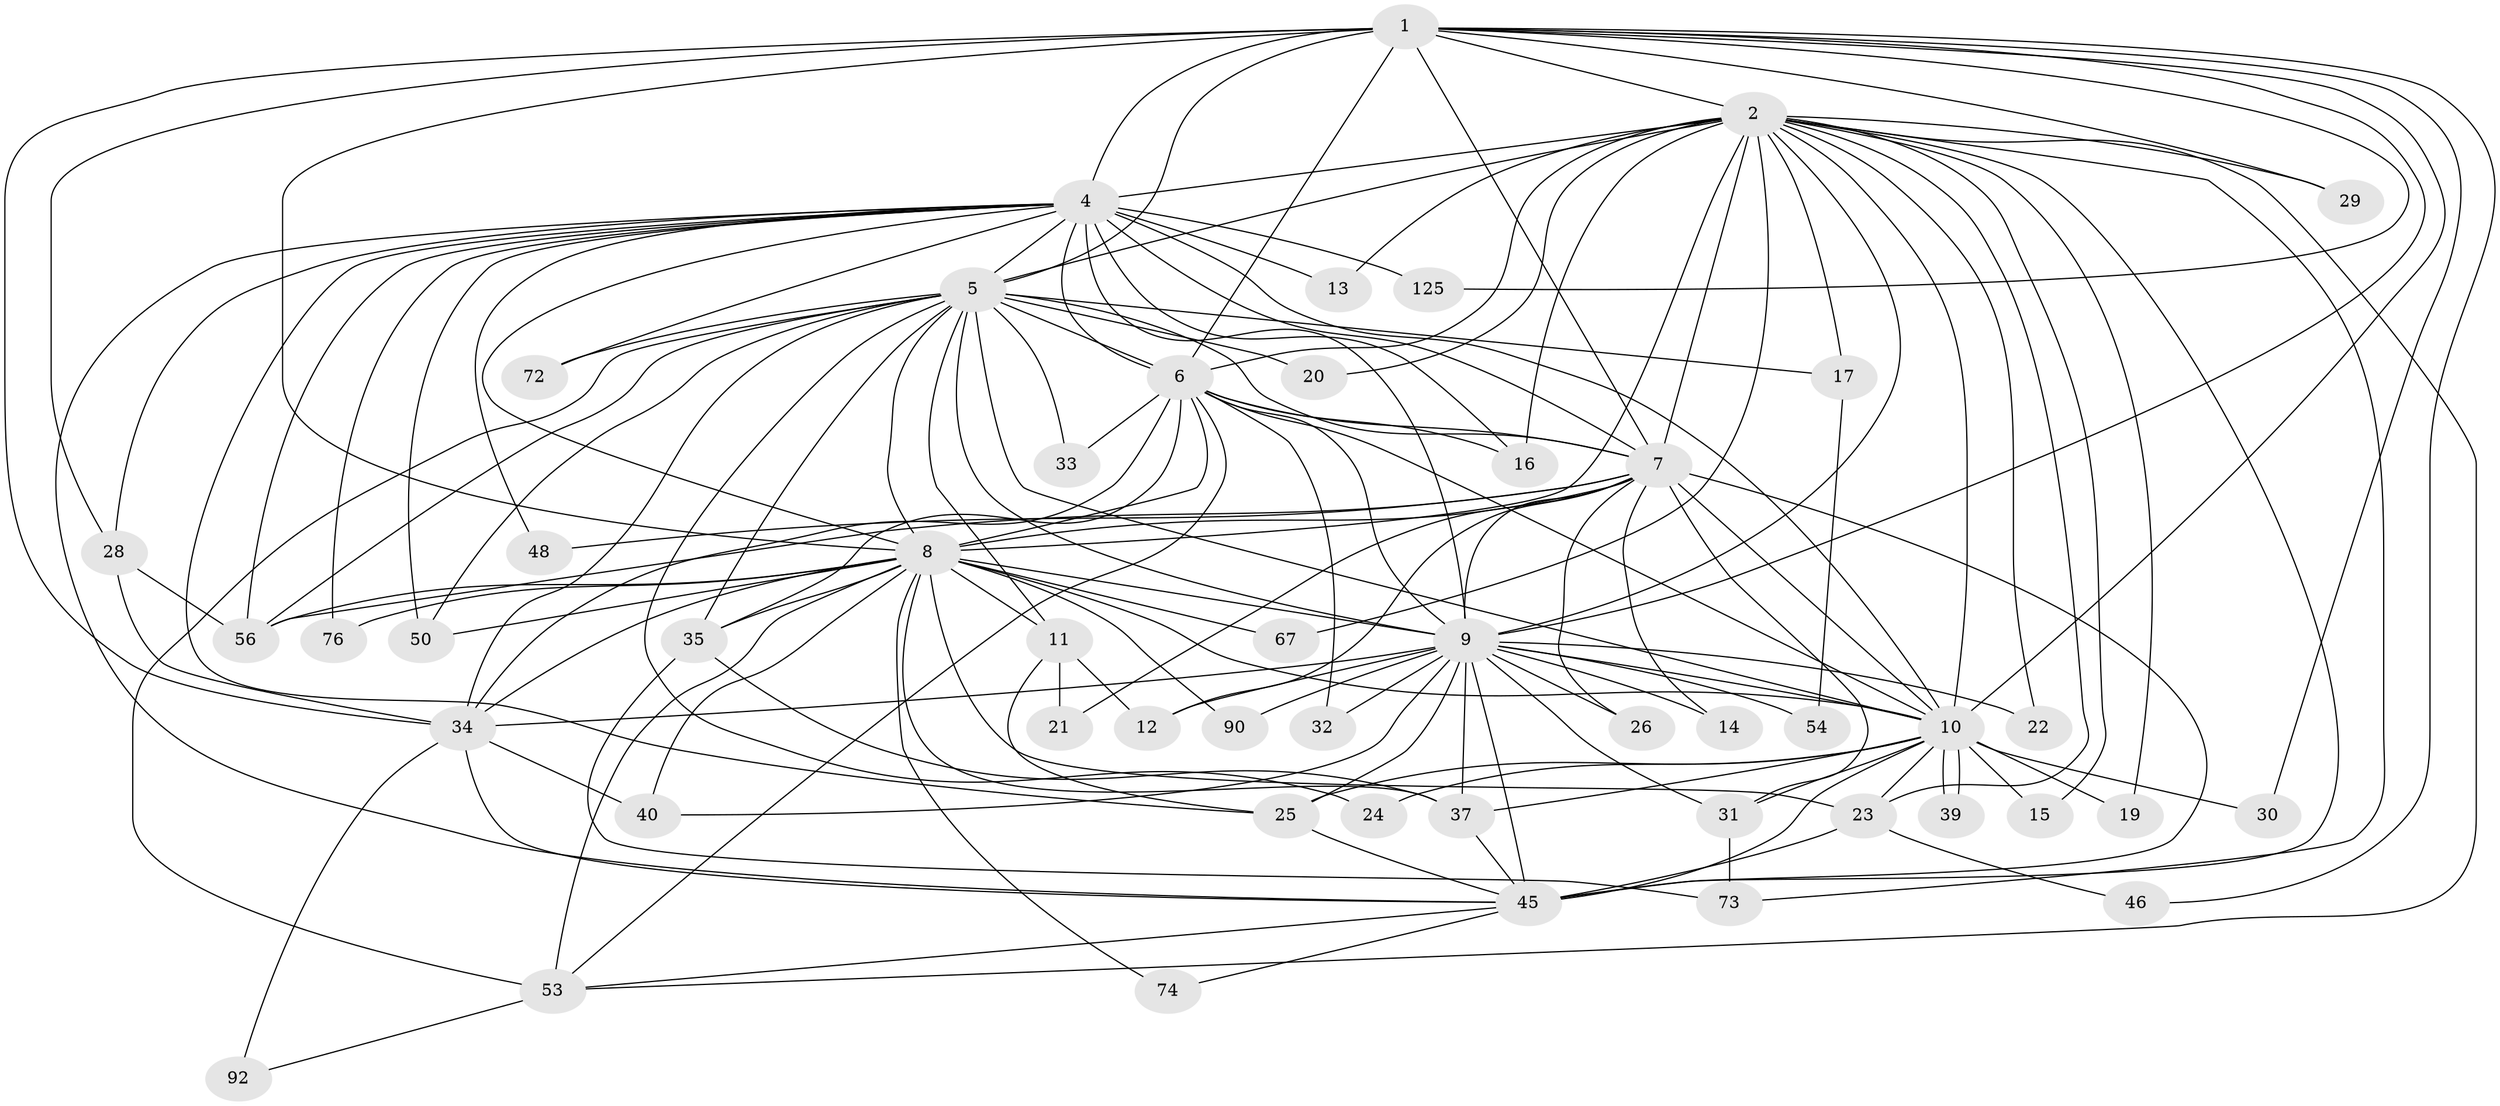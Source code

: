 // original degree distribution, {21: 0.008, 13: 0.008, 26: 0.008, 24: 0.008, 23: 0.008, 17: 0.008, 30: 0.008, 22: 0.008, 29: 0.008, 27: 0.008, 5: 0.072, 3: 0.176, 2: 0.56, 4: 0.088, 10: 0.008, 7: 0.008, 6: 0.008}
// Generated by graph-tools (version 1.1) at 2025/17/03/04/25 18:17:51]
// undirected, 50 vertices, 147 edges
graph export_dot {
graph [start="1"]
  node [color=gray90,style=filled];
  1 [super="+41"];
  2 [super="+3"];
  4 [super="+64+60+91"];
  5 [super="+71+75+44"];
  6 [super="+70"];
  7 [super="+69+99+123+62+42+65+120"];
  8 [super="+51+55+95+96+36+86+80"];
  9 [super="+43+84+100+77"];
  10 [super="+52"];
  11;
  12;
  13;
  14;
  15;
  16;
  17 [super="+18"];
  19;
  20;
  21;
  22;
  23;
  24;
  25 [super="+83+27+87"];
  26 [super="+118"];
  28 [super="+105"];
  29;
  30;
  31;
  32;
  33;
  34 [super="+49+98"];
  35 [super="+61"];
  37 [super="+109"];
  39;
  40 [super="+78"];
  45 [super="+47"];
  46;
  48;
  50 [super="+115"];
  53 [super="+57"];
  54;
  56 [super="+124+58"];
  67;
  72;
  73;
  74;
  76;
  90;
  92;
  125;
  1 -- 2 [weight=2];
  1 -- 4;
  1 -- 5;
  1 -- 6;
  1 -- 7 [weight=2];
  1 -- 8 [weight=5];
  1 -- 9 [weight=3];
  1 -- 10 [weight=2];
  1 -- 28;
  1 -- 29;
  1 -- 30;
  1 -- 34 [weight=2];
  1 -- 46;
  1 -- 125;
  2 -- 4 [weight=3];
  2 -- 5 [weight=2];
  2 -- 6 [weight=2];
  2 -- 7 [weight=2];
  2 -- 8 [weight=4];
  2 -- 9 [weight=2];
  2 -- 10 [weight=5];
  2 -- 22;
  2 -- 23;
  2 -- 45 [weight=2];
  2 -- 67;
  2 -- 73;
  2 -- 13;
  2 -- 15;
  2 -- 16;
  2 -- 17;
  2 -- 19;
  2 -- 20;
  2 -- 29;
  2 -- 53;
  4 -- 5 [weight=2];
  4 -- 6;
  4 -- 7 [weight=3];
  4 -- 8 [weight=2];
  4 -- 9 [weight=3];
  4 -- 10;
  4 -- 13;
  4 -- 28;
  4 -- 48;
  4 -- 50;
  4 -- 56;
  4 -- 72;
  4 -- 125;
  4 -- 16;
  4 -- 76;
  4 -- 45;
  4 -- 25;
  5 -- 6;
  5 -- 7 [weight=3];
  5 -- 8;
  5 -- 9 [weight=2];
  5 -- 10;
  5 -- 11;
  5 -- 20;
  5 -- 24;
  5 -- 33;
  5 -- 35;
  5 -- 72;
  5 -- 53;
  5 -- 50;
  5 -- 17;
  5 -- 34;
  5 -- 56;
  6 -- 7 [weight=2];
  6 -- 8;
  6 -- 9;
  6 -- 10;
  6 -- 16;
  6 -- 32;
  6 -- 33;
  6 -- 35 [weight=2];
  6 -- 53;
  6 -- 34;
  7 -- 8 [weight=3];
  7 -- 9;
  7 -- 10 [weight=2];
  7 -- 14;
  7 -- 21;
  7 -- 26 [weight=2];
  7 -- 48;
  7 -- 56;
  7 -- 45;
  7 -- 12;
  7 -- 31;
  8 -- 9 [weight=3];
  8 -- 10;
  8 -- 11;
  8 -- 40 [weight=3];
  8 -- 76;
  8 -- 67;
  8 -- 90;
  8 -- 56;
  8 -- 35 [weight=2];
  8 -- 34;
  8 -- 53;
  8 -- 50;
  8 -- 37;
  8 -- 23;
  8 -- 74;
  9 -- 10;
  9 -- 12;
  9 -- 14;
  9 -- 22;
  9 -- 25;
  9 -- 26;
  9 -- 31;
  9 -- 32;
  9 -- 34;
  9 -- 40;
  9 -- 54;
  9 -- 45 [weight=2];
  9 -- 90;
  9 -- 37 [weight=2];
  10 -- 15;
  10 -- 19;
  10 -- 23;
  10 -- 24;
  10 -- 25 [weight=3];
  10 -- 30;
  10 -- 31;
  10 -- 37;
  10 -- 39;
  10 -- 39;
  10 -- 45;
  11 -- 12;
  11 -- 21;
  11 -- 25;
  17 -- 54;
  23 -- 46;
  23 -- 45;
  25 -- 45;
  28 -- 56;
  28 -- 34;
  31 -- 73;
  34 -- 92;
  34 -- 45;
  34 -- 40;
  35 -- 37;
  35 -- 73;
  37 -- 45;
  45 -- 53;
  45 -- 74;
  53 -- 92;
}

